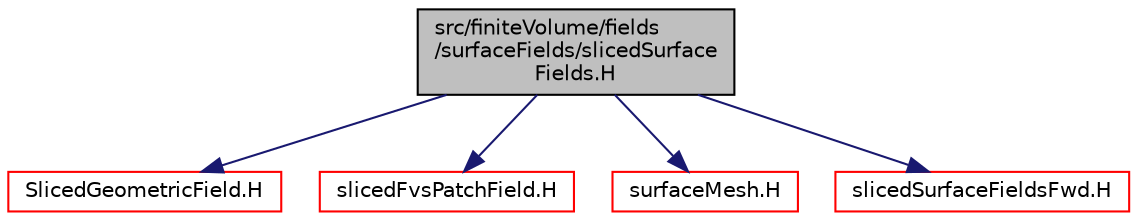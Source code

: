 digraph "src/finiteVolume/fields/surfaceFields/slicedSurfaceFields.H"
{
  bgcolor="transparent";
  edge [fontname="Helvetica",fontsize="10",labelfontname="Helvetica",labelfontsize="10"];
  node [fontname="Helvetica",fontsize="10",shape=record];
  Node0 [label="src/finiteVolume/fields\l/surfaceFields/slicedSurface\lFields.H",height=0.2,width=0.4,color="black", fillcolor="grey75", style="filled", fontcolor="black"];
  Node0 -> Node1 [color="midnightblue",fontsize="10",style="solid",fontname="Helvetica"];
  Node1 [label="SlicedGeometricField.H",height=0.2,width=0.4,color="red",URL="$a10604.html"];
  Node0 -> Node171 [color="midnightblue",fontsize="10",style="solid",fontname="Helvetica"];
  Node171 [label="slicedFvsPatchField.H",height=0.2,width=0.4,color="red",URL="$a02693.html"];
  Node0 -> Node227 [color="midnightblue",fontsize="10",style="solid",fontname="Helvetica"];
  Node227 [label="surfaceMesh.H",height=0.2,width=0.4,color="red",URL="$a04538.html"];
  Node0 -> Node306 [color="midnightblue",fontsize="10",style="solid",fontname="Helvetica"];
  Node306 [label="slicedSurfaceFieldsFwd.H",height=0.2,width=0.4,color="red",URL="$a02891.html"];
}
